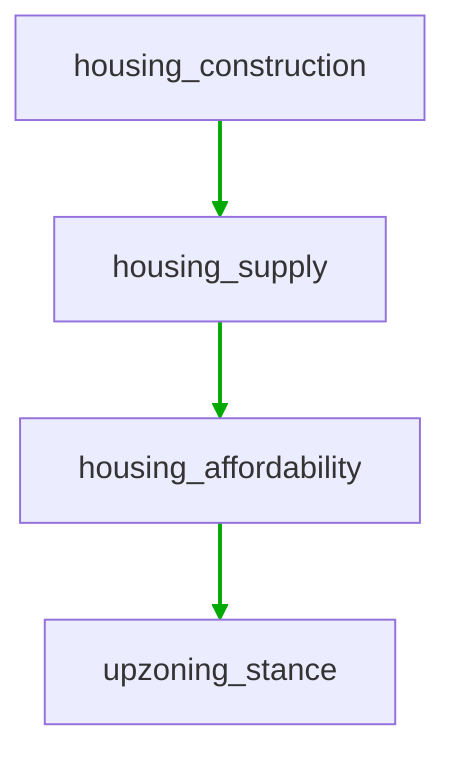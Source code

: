 flowchart TD
    n1[housing_construction]
    n2[housing_supply]
    n3[housing_affordability]
    n4[upzoning_stance]
    n1 --> n2
    n2 --> n3
    n3 --> n4
    linkStyle 0 stroke:#00AA00,stroke-width:2px
    linkStyle 1 stroke:#00AA00,stroke-width:2px
    linkStyle 2 stroke:#00AA00,stroke-width:2px